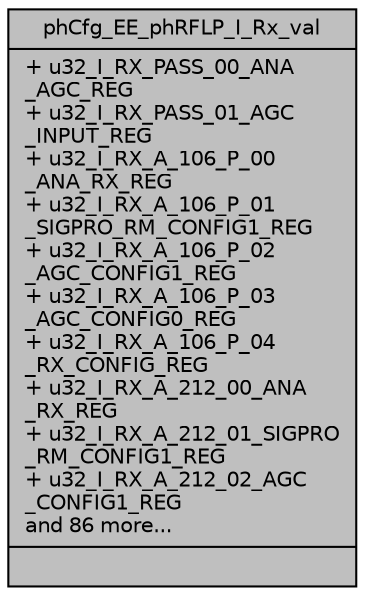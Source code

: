digraph "phCfg_EE_phRFLP_I_Rx_val"
{
  edge [fontname="Helvetica",fontsize="10",labelfontname="Helvetica",labelfontsize="10"];
  node [fontname="Helvetica",fontsize="10",shape=record];
  Node0 [label="{phCfg_EE_phRFLP_I_Rx_val\n|+ u32_I_RX_PASS_00_ANA\l_AGC_REG\l+ u32_I_RX_PASS_01_AGC\l_INPUT_REG\l+ u32_I_RX_A_106_P_00\l_ANA_RX_REG\l+ u32_I_RX_A_106_P_01\l_SIGPRO_RM_CONFIG1_REG\l+ u32_I_RX_A_106_P_02\l_AGC_CONFIG1_REG\l+ u32_I_RX_A_106_P_03\l_AGC_CONFIG0_REG\l+ u32_I_RX_A_106_P_04\l_RX_CONFIG_REG\l+ u32_I_RX_A_212_00_ANA\l_RX_REG\l+ u32_I_RX_A_212_01_SIGPRO\l_RM_CONFIG1_REG\l+ u32_I_RX_A_212_02_AGC\l_CONFIG1_REG\land 86 more...\l|}",height=0.2,width=0.4,color="black", fillcolor="grey75", style="filled", fontcolor="black"];
}
